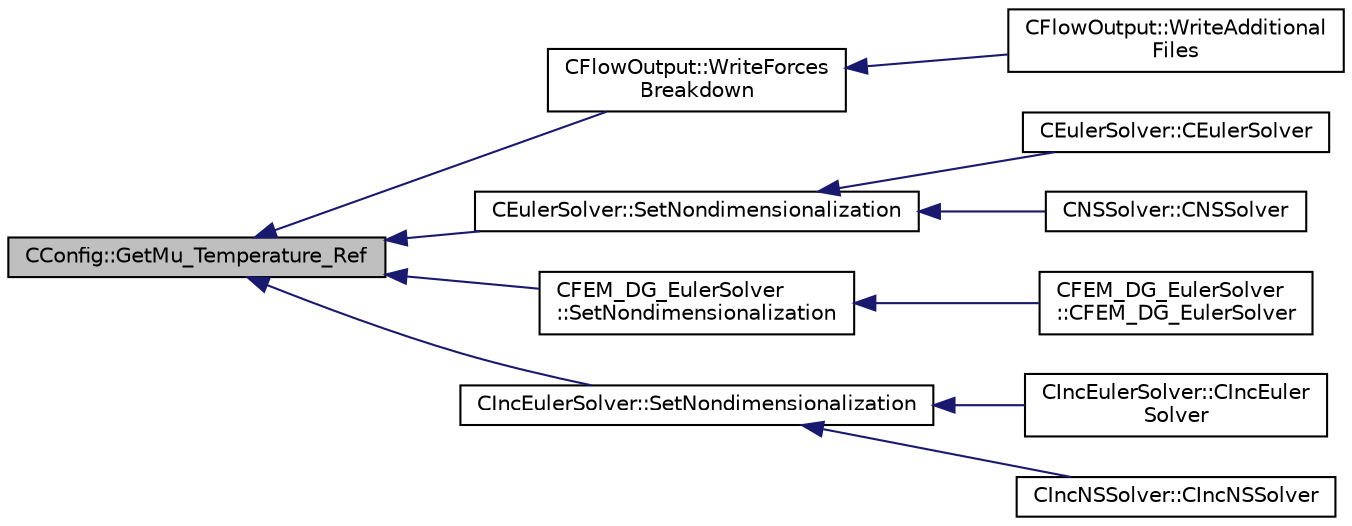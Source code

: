 digraph "CConfig::GetMu_Temperature_Ref"
{
  edge [fontname="Helvetica",fontsize="10",labelfontname="Helvetica",labelfontsize="10"];
  node [fontname="Helvetica",fontsize="10",shape=record];
  rankdir="LR";
  Node8065 [label="CConfig::GetMu_Temperature_Ref",height=0.2,width=0.4,color="black", fillcolor="grey75", style="filled", fontcolor="black"];
  Node8065 -> Node8066 [dir="back",color="midnightblue",fontsize="10",style="solid",fontname="Helvetica"];
  Node8066 [label="CFlowOutput::WriteForces\lBreakdown",height=0.2,width=0.4,color="black", fillcolor="white", style="filled",URL="$class_c_flow_output.html#afacedef2006aa6fcf8c9a312b5f4430c",tooltip="Write the forces breakdown file. "];
  Node8066 -> Node8067 [dir="back",color="midnightblue",fontsize="10",style="solid",fontname="Helvetica"];
  Node8067 [label="CFlowOutput::WriteAdditional\lFiles",height=0.2,width=0.4,color="black", fillcolor="white", style="filled",URL="$class_c_flow_output.html#aaac3fb7b2575967b157c306065ab1ea8",tooltip="Write any additional files defined for the current solver. "];
  Node8065 -> Node8068 [dir="back",color="midnightblue",fontsize="10",style="solid",fontname="Helvetica"];
  Node8068 [label="CEulerSolver::SetNondimensionalization",height=0.2,width=0.4,color="black", fillcolor="white", style="filled",URL="$class_c_euler_solver.html#a1c633d6e77fefb2e76308e2ba0af0c2c",tooltip="Set the solver nondimensionalization. "];
  Node8068 -> Node8069 [dir="back",color="midnightblue",fontsize="10",style="solid",fontname="Helvetica"];
  Node8069 [label="CEulerSolver::CEulerSolver",height=0.2,width=0.4,color="black", fillcolor="white", style="filled",URL="$class_c_euler_solver.html#ae1e74218b4e943111b100d7ddcbd4db9"];
  Node8068 -> Node8070 [dir="back",color="midnightblue",fontsize="10",style="solid",fontname="Helvetica"];
  Node8070 [label="CNSSolver::CNSSolver",height=0.2,width=0.4,color="black", fillcolor="white", style="filled",URL="$class_c_n_s_solver.html#a2a8ad49c42b4546696e631cf44b7788b"];
  Node8065 -> Node8071 [dir="back",color="midnightblue",fontsize="10",style="solid",fontname="Helvetica"];
  Node8071 [label="CFEM_DG_EulerSolver\l::SetNondimensionalization",height=0.2,width=0.4,color="black", fillcolor="white", style="filled",URL="$class_c_f_e_m___d_g___euler_solver.html#a31316dc2fe564329d9bb372961b10a3a",tooltip="Set the fluid solver nondimensionalization. "];
  Node8071 -> Node8072 [dir="back",color="midnightblue",fontsize="10",style="solid",fontname="Helvetica"];
  Node8072 [label="CFEM_DG_EulerSolver\l::CFEM_DG_EulerSolver",height=0.2,width=0.4,color="black", fillcolor="white", style="filled",URL="$class_c_f_e_m___d_g___euler_solver.html#a70d30ef9e7cd7620d54ec73f4b1ed28c"];
  Node8065 -> Node8073 [dir="back",color="midnightblue",fontsize="10",style="solid",fontname="Helvetica"];
  Node8073 [label="CIncEulerSolver::SetNondimensionalization",height=0.2,width=0.4,color="black", fillcolor="white", style="filled",URL="$class_c_inc_euler_solver.html#a2cffaa24417cb3803d36d38b3874d6d0",tooltip="Set the solver nondimensionalization. "];
  Node8073 -> Node8074 [dir="back",color="midnightblue",fontsize="10",style="solid",fontname="Helvetica"];
  Node8074 [label="CIncEulerSolver::CIncEuler\lSolver",height=0.2,width=0.4,color="black", fillcolor="white", style="filled",URL="$class_c_inc_euler_solver.html#a91f644b8f9a00215bac5bcd31dfc06d8"];
  Node8073 -> Node8075 [dir="back",color="midnightblue",fontsize="10",style="solid",fontname="Helvetica"];
  Node8075 [label="CIncNSSolver::CIncNSSolver",height=0.2,width=0.4,color="black", fillcolor="white", style="filled",URL="$class_c_inc_n_s_solver.html#a82152ac7e91fb1c5c073d98a1f08e2aa"];
}
